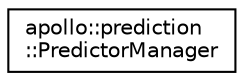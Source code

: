 digraph "Graphical Class Hierarchy"
{
  edge [fontname="Helvetica",fontsize="10",labelfontname="Helvetica",labelfontsize="10"];
  node [fontname="Helvetica",fontsize="10",shape=record];
  rankdir="LR";
  Node1 [label="apollo::prediction\l::PredictorManager",height=0.2,width=0.4,color="black", fillcolor="white", style="filled",URL="$classapollo_1_1prediction_1_1PredictorManager.html"];
}
